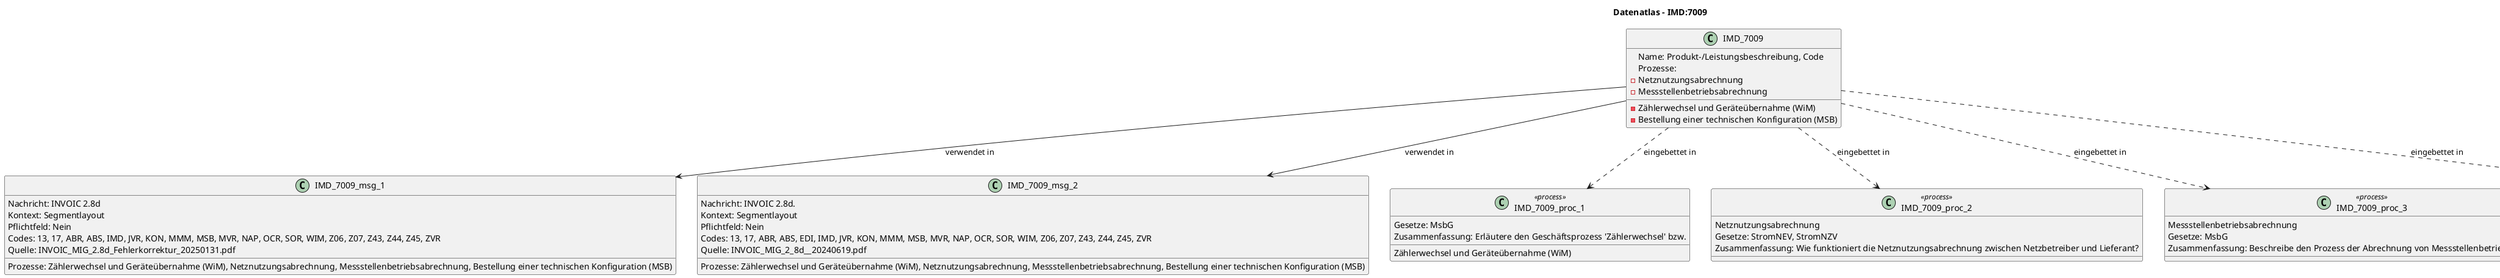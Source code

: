 @startuml
title Datenatlas – IMD:7009
class IMD_7009 {
  Name: Produkt-/Leistungsbeschreibung, Code
  Prozesse:
    - Zählerwechsel und Geräteübernahme (WiM)
    - Netznutzungsabrechnung
    - Messstellenbetriebsabrechnung
    - Bestellung einer technischen Konfiguration (MSB)
}
class IMD_7009_msg_1 {
  Nachricht: INVOIC 2.8d
  Kontext: Segmentlayout
  Pflichtfeld: Nein
  Codes: 13, 17, ABR, ABS, IMD, JVR, KON, MMM, MSB, MVR, NAP, OCR, SOR, WIM, Z06, Z07, Z43, Z44, Z45, ZVR
  Prozesse: Zählerwechsel und Geräteübernahme (WiM), Netznutzungsabrechnung, Messstellenbetriebsabrechnung, Bestellung einer technischen Konfiguration (MSB)
  Quelle: INVOIC_MIG_2.8d_Fehlerkorrektur_20250131.pdf
}
IMD_7009 --> IMD_7009_msg_1 : verwendet in
class IMD_7009_msg_2 {
  Nachricht: INVOIC 2.8d.
  Kontext: Segmentlayout
  Pflichtfeld: Nein
  Codes: 13, 17, ABR, ABS, EDI, IMD, JVR, KON, MMM, MSB, MVR, NAP, OCR, SOR, WIM, Z06, Z07, Z43, Z44, Z45, ZVR
  Prozesse: Zählerwechsel und Geräteübernahme (WiM), Netznutzungsabrechnung, Messstellenbetriebsabrechnung, Bestellung einer technischen Konfiguration (MSB)
  Quelle: INVOIC_MIG_2_8d__20240619.pdf
}
IMD_7009 --> IMD_7009_msg_2 : verwendet in
class IMD_7009_proc_1 <<process>> {
  Zählerwechsel und Geräteübernahme (WiM)
  Gesetze: MsbG
  Zusammenfassung: Erläutere den Geschäftsprozess 'Zählerwechsel' bzw.
}
IMD_7009 ..> IMD_7009_proc_1 : eingebettet in
class IMD_7009_proc_2 <<process>> {
  Netznutzungsabrechnung
  Gesetze: StromNEV, StromNZV
  Zusammenfassung: Wie funktioniert die Netznutzungsabrechnung zwischen Netzbetreiber und Lieferant?
}
IMD_7009 ..> IMD_7009_proc_2 : eingebettet in
class IMD_7009_proc_3 <<process>> {
  Messstellenbetriebsabrechnung
  Gesetze: MsbG
  Zusammenfassung: Beschreibe den Prozess der Abrechnung von Messstellenbetriebsleistungen.
}
IMD_7009 ..> IMD_7009_proc_3 : eingebettet in
class IMD_7009_proc_4 <<process>> {
  Bestellung einer technischen Konfiguration (MSB)
  Gesetze: MsbG, EnWG
  Zusammenfassung: Erläutere den Prozess zur Bestellung einer spezifischen technischen Konfiguration bei einem Messstellenbetreiber, beispielsweise für ein intelligentes Messsystem.
}
IMD_7009 ..> IMD_7009_proc_4 : eingebettet in
@enduml